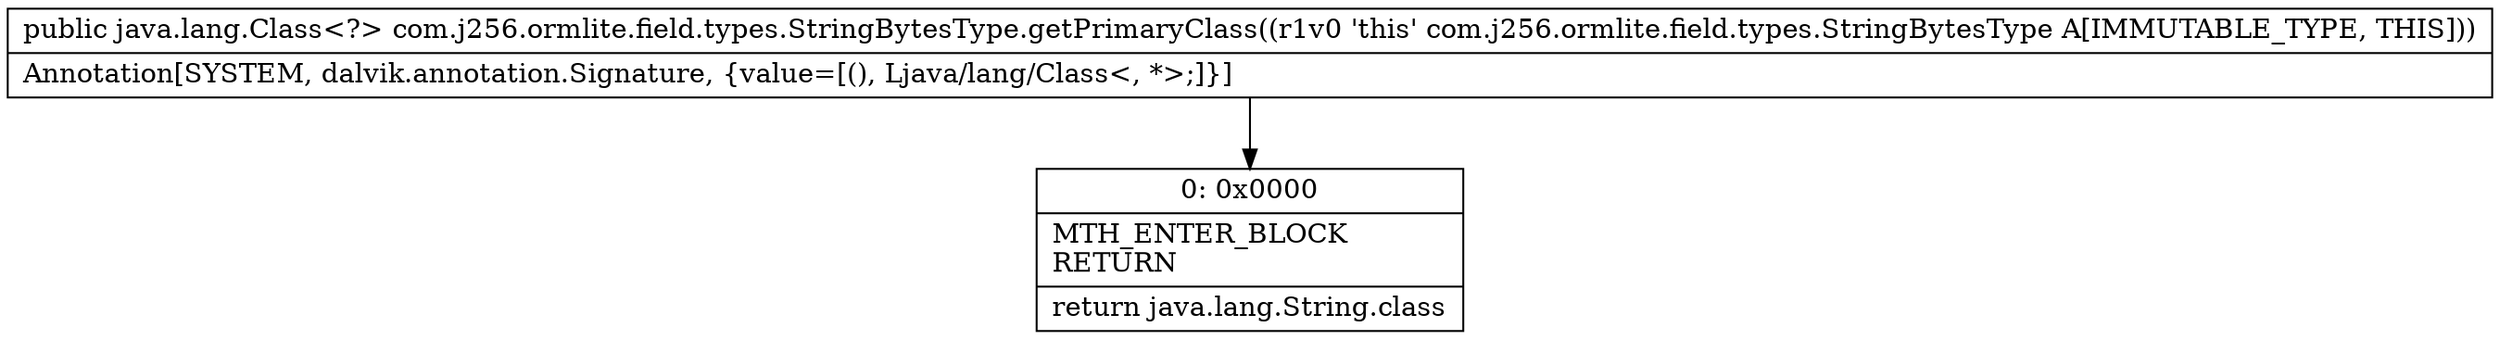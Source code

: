 digraph "CFG forcom.j256.ormlite.field.types.StringBytesType.getPrimaryClass()Ljava\/lang\/Class;" {
Node_0 [shape=record,label="{0\:\ 0x0000|MTH_ENTER_BLOCK\lRETURN\l|return java.lang.String.class\l}"];
MethodNode[shape=record,label="{public java.lang.Class\<?\> com.j256.ormlite.field.types.StringBytesType.getPrimaryClass((r1v0 'this' com.j256.ormlite.field.types.StringBytesType A[IMMUTABLE_TYPE, THIS]))  | Annotation[SYSTEM, dalvik.annotation.Signature, \{value=[(), Ljava\/lang\/Class\<, *\>;]\}]\l}"];
MethodNode -> Node_0;
}

